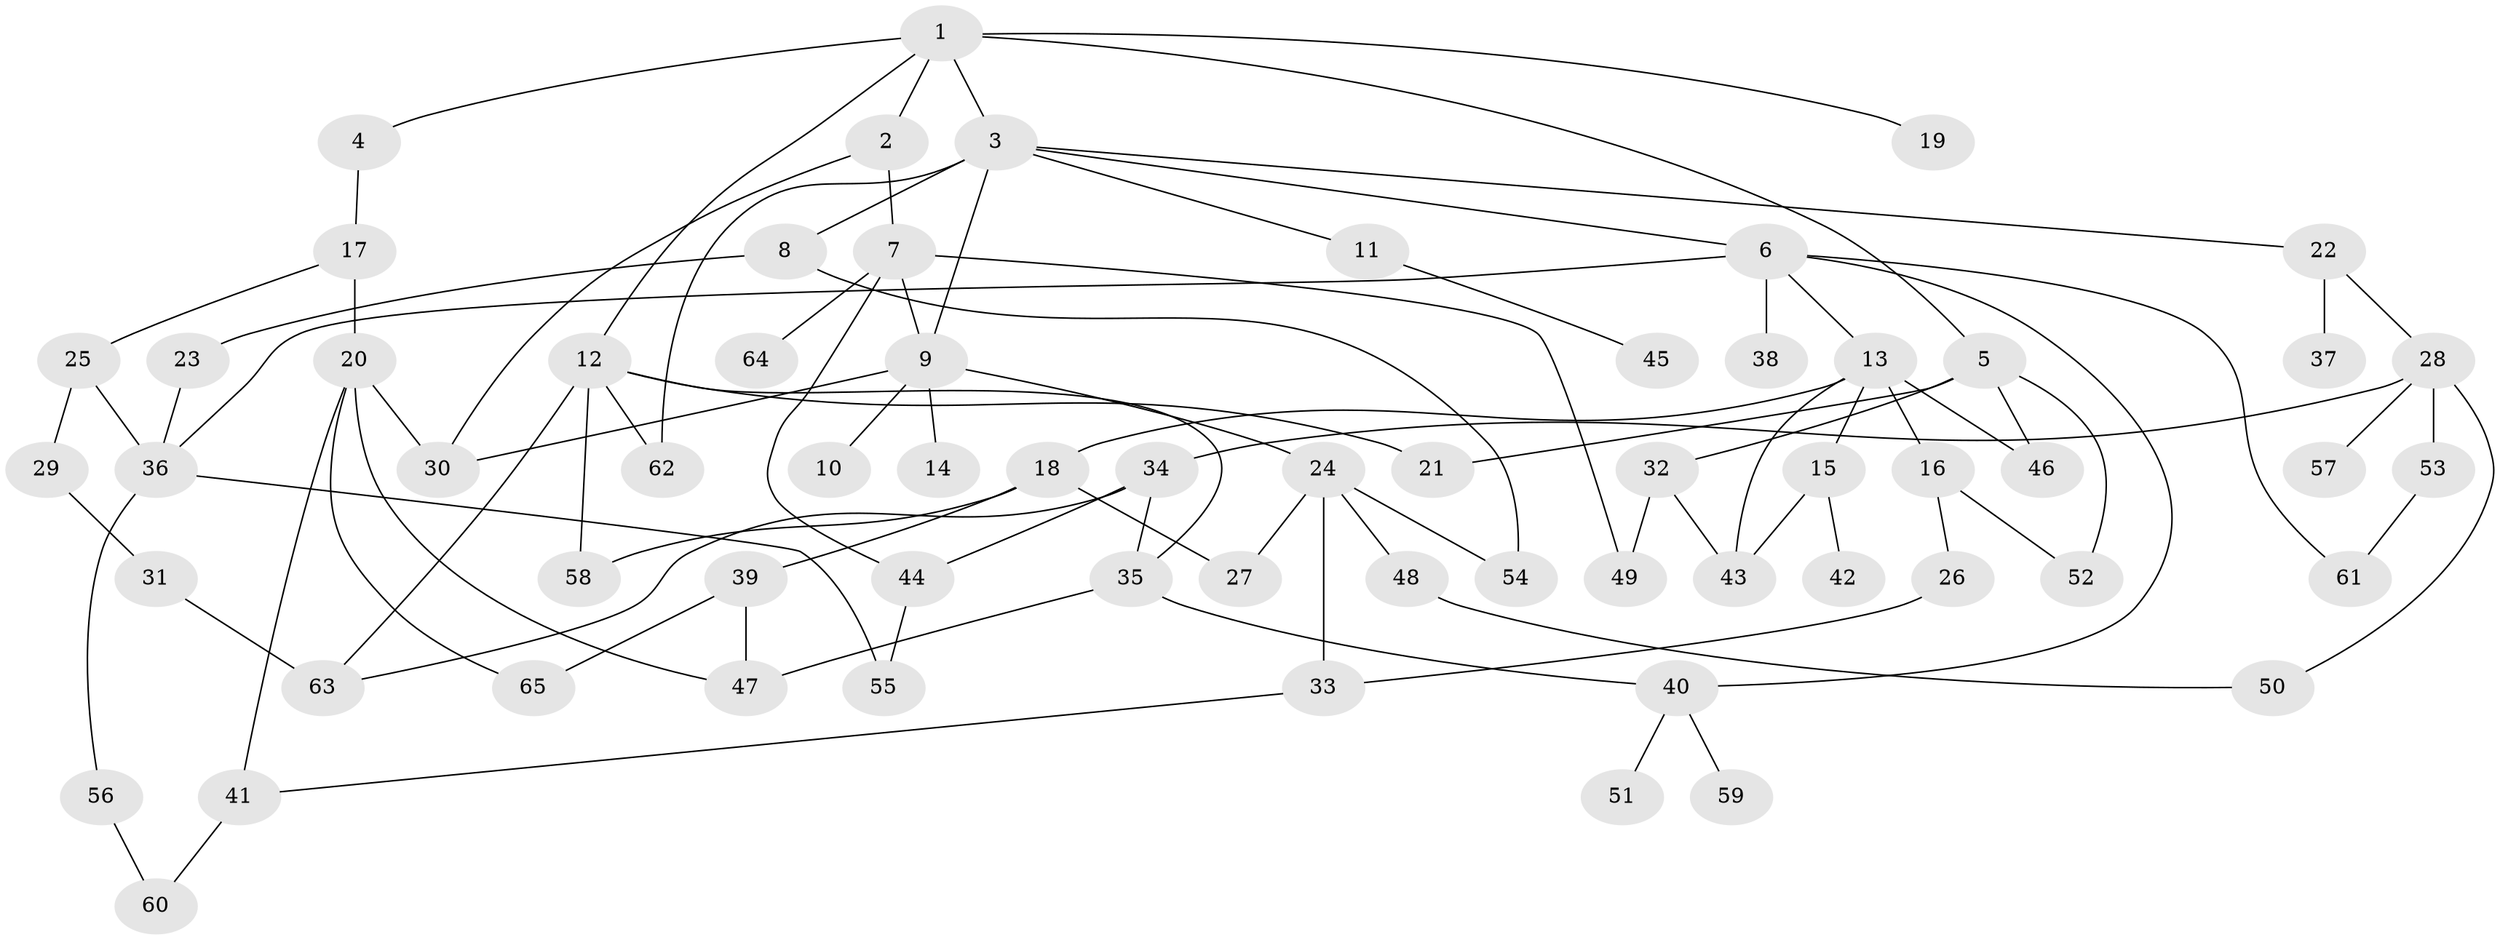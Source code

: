// coarse degree distribution, {4: 0.07692307692307693, 10: 0.02564102564102564, 1: 0.2564102564102564, 2: 0.28205128205128205, 5: 0.15384615384615385, 3: 0.15384615384615385, 6: 0.02564102564102564, 8: 0.02564102564102564}
// Generated by graph-tools (version 1.1) at 2025/44/03/04/25 21:44:31]
// undirected, 65 vertices, 93 edges
graph export_dot {
graph [start="1"]
  node [color=gray90,style=filled];
  1;
  2;
  3;
  4;
  5;
  6;
  7;
  8;
  9;
  10;
  11;
  12;
  13;
  14;
  15;
  16;
  17;
  18;
  19;
  20;
  21;
  22;
  23;
  24;
  25;
  26;
  27;
  28;
  29;
  30;
  31;
  32;
  33;
  34;
  35;
  36;
  37;
  38;
  39;
  40;
  41;
  42;
  43;
  44;
  45;
  46;
  47;
  48;
  49;
  50;
  51;
  52;
  53;
  54;
  55;
  56;
  57;
  58;
  59;
  60;
  61;
  62;
  63;
  64;
  65;
  1 -- 2;
  1 -- 3;
  1 -- 4;
  1 -- 5;
  1 -- 12;
  1 -- 19;
  2 -- 7;
  2 -- 30;
  3 -- 6;
  3 -- 8;
  3 -- 11;
  3 -- 22;
  3 -- 9;
  3 -- 62;
  4 -- 17;
  5 -- 32;
  5 -- 46;
  5 -- 52;
  5 -- 21;
  6 -- 13;
  6 -- 38;
  6 -- 40;
  6 -- 36;
  6 -- 61;
  7 -- 9;
  7 -- 49;
  7 -- 64;
  7 -- 44;
  8 -- 23;
  8 -- 54;
  9 -- 10;
  9 -- 14;
  9 -- 24;
  9 -- 30;
  11 -- 45;
  12 -- 21;
  12 -- 35;
  12 -- 62;
  12 -- 63;
  12 -- 58;
  13 -- 15;
  13 -- 16;
  13 -- 18;
  13 -- 43;
  13 -- 46;
  15 -- 42;
  15 -- 43;
  16 -- 26;
  16 -- 52;
  17 -- 20;
  17 -- 25;
  18 -- 27;
  18 -- 39;
  18 -- 58;
  20 -- 30;
  20 -- 41;
  20 -- 65;
  20 -- 47;
  22 -- 28;
  22 -- 37;
  23 -- 36;
  24 -- 33;
  24 -- 48;
  24 -- 54;
  24 -- 27;
  25 -- 29;
  25 -- 36;
  26 -- 33;
  28 -- 34;
  28 -- 50;
  28 -- 53;
  28 -- 57;
  29 -- 31;
  31 -- 63;
  32 -- 49;
  32 -- 43;
  33 -- 41;
  34 -- 44;
  34 -- 63;
  34 -- 35;
  35 -- 40;
  35 -- 47;
  36 -- 55;
  36 -- 56;
  39 -- 47;
  39 -- 65;
  40 -- 51;
  40 -- 59;
  41 -- 60;
  44 -- 55;
  48 -- 50;
  53 -- 61;
  56 -- 60;
}
